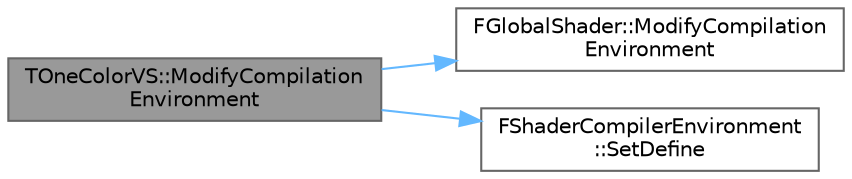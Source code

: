 digraph "TOneColorVS::ModifyCompilationEnvironment"
{
 // INTERACTIVE_SVG=YES
 // LATEX_PDF_SIZE
  bgcolor="transparent";
  edge [fontname=Helvetica,fontsize=10,labelfontname=Helvetica,labelfontsize=10];
  node [fontname=Helvetica,fontsize=10,shape=box,height=0.2,width=0.4];
  rankdir="LR";
  Node1 [id="Node000001",label="TOneColorVS::ModifyCompilation\lEnvironment",height=0.2,width=0.4,color="gray40", fillcolor="grey60", style="filled", fontcolor="black",tooltip=" "];
  Node1 -> Node2 [id="edge1_Node000001_Node000002",color="steelblue1",style="solid",tooltip=" "];
  Node2 [id="Node000002",label="FGlobalShader::ModifyCompilation\lEnvironment",height=0.2,width=0.4,color="grey40", fillcolor="white", style="filled",URL="$d6/dce/classFGlobalShader.html#a44144cc966e70a5930ef0fd6335ffe3c",tooltip=" "];
  Node1 -> Node3 [id="edge2_Node000001_Node000003",color="steelblue1",style="solid",tooltip=" "];
  Node3 [id="Node000003",label="FShaderCompilerEnvironment\l::SetDefine",height=0.2,width=0.4,color="grey40", fillcolor="white", style="filled",URL="$d7/d54/structFShaderCompilerEnvironment.html#a34cea4638a3b61afe7063459c940fb61",tooltip="Works for TCHAR e.g."];
}
